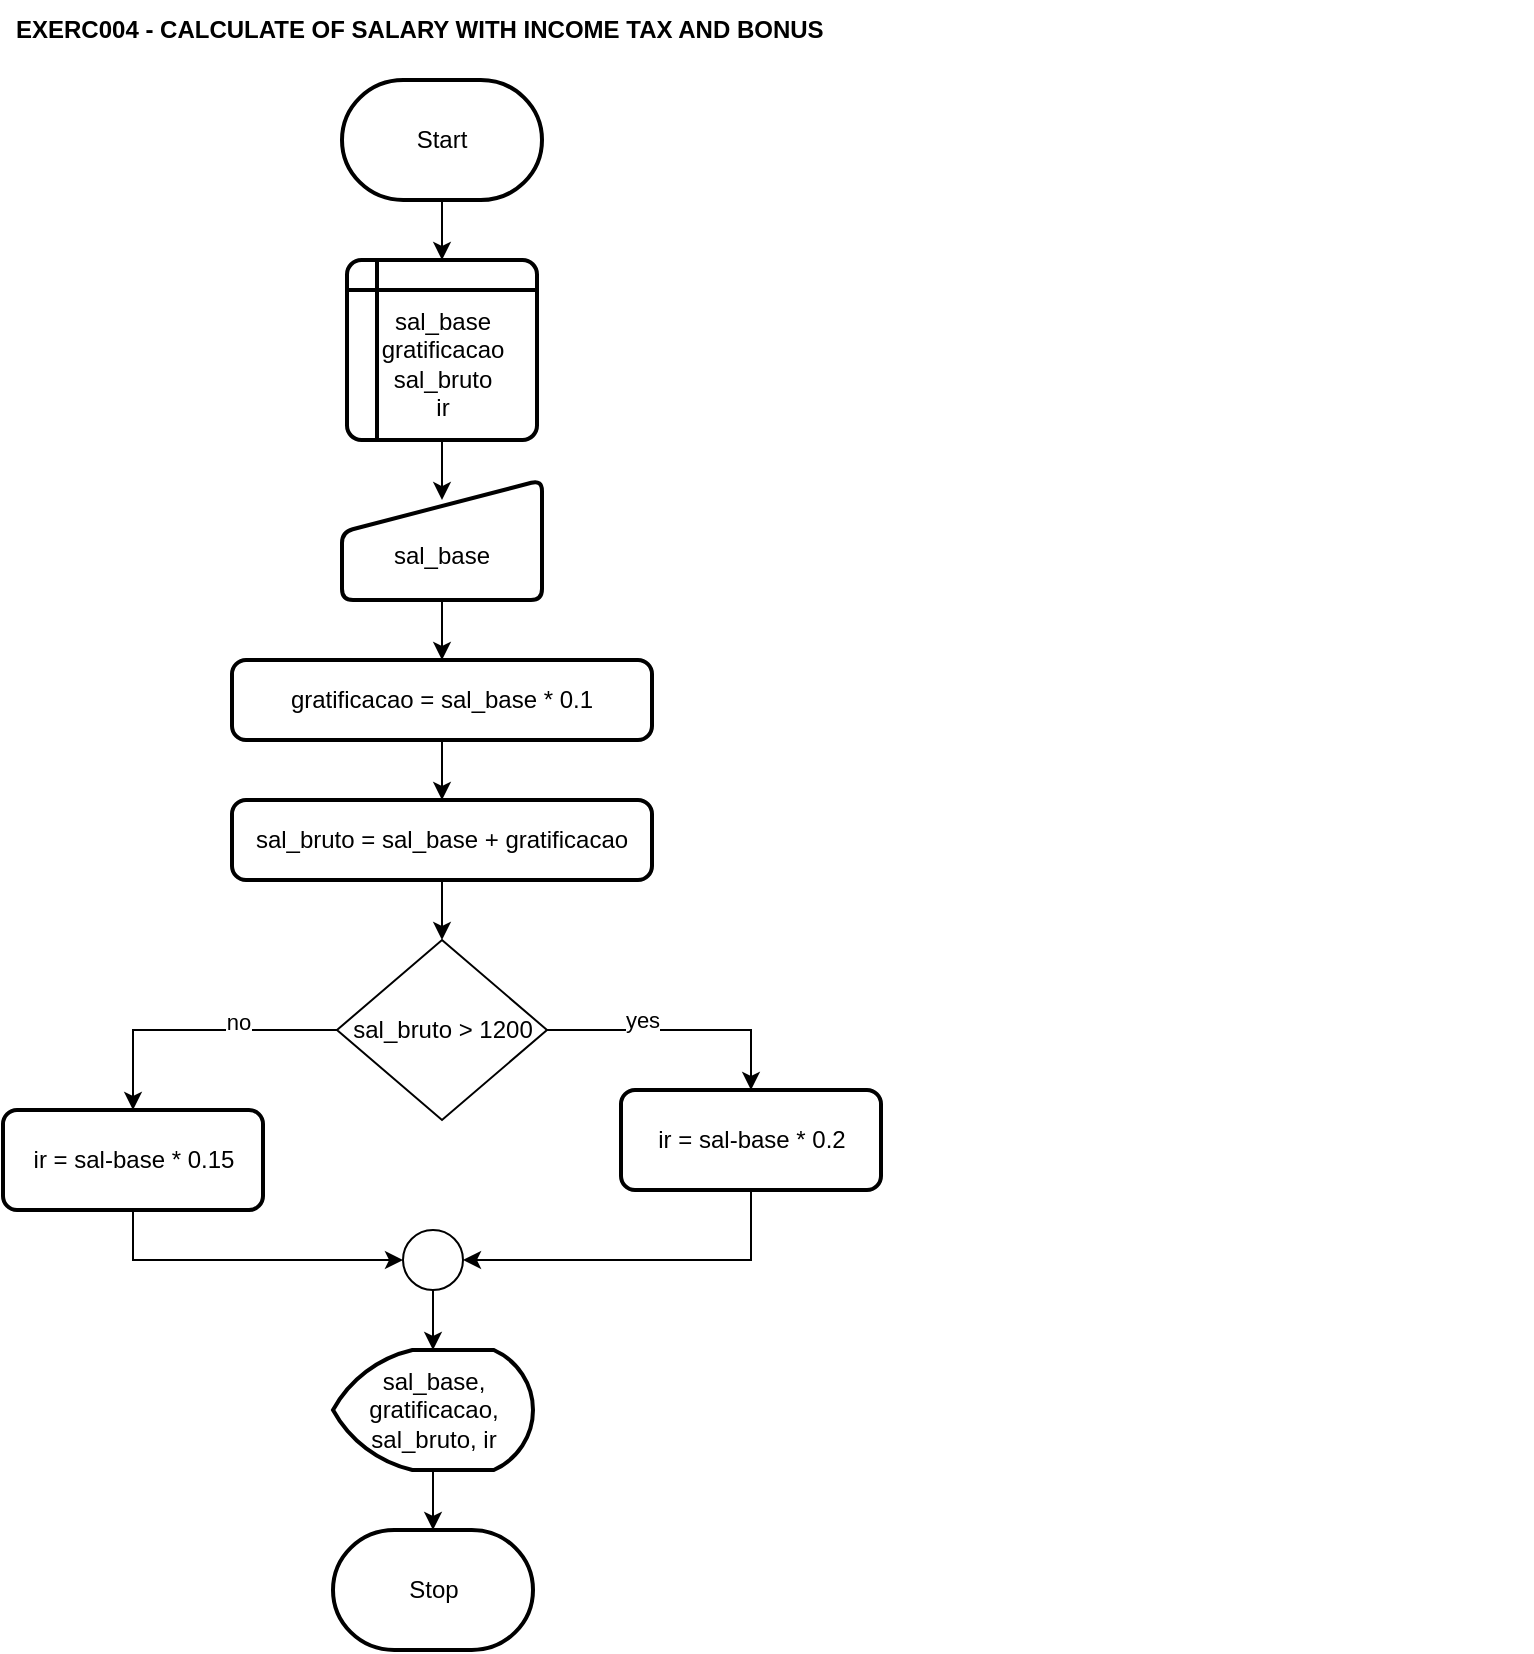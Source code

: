 <mxfile version="26.1.1">
  <diagram name="Página-1" id="bjhu3zyVDLnvNsSxfU65">
    <mxGraphModel dx="1434" dy="791" grid="1" gridSize="10" guides="1" tooltips="1" connect="1" arrows="1" fold="1" page="1" pageScale="1" pageWidth="827" pageHeight="1169" math="0" shadow="0">
      <root>
        <mxCell id="0" />
        <mxCell id="1" parent="0" />
        <mxCell id="Z9TVlHVPDBwcRvWiJy7N-2" value="Stop" style="strokeWidth=2;html=1;shape=mxgraph.flowchart.terminator;whiteSpace=wrap;" parent="1" vertex="1">
          <mxGeometry x="200.5" y="805" width="100" height="60" as="geometry" />
        </mxCell>
        <mxCell id="Z9TVlHVPDBwcRvWiJy7N-14" style="edgeStyle=orthogonalEdgeStyle;rounded=0;orthogonalLoop=1;jettySize=auto;html=1;exitX=0.5;exitY=1;exitDx=0;exitDy=0;exitPerimeter=0;entryX=0.5;entryY=0;entryDx=0;entryDy=0;" parent="1" source="Z9TVlHVPDBwcRvWiJy7N-5" target="Z9TVlHVPDBwcRvWiJy7N-7" edge="1">
          <mxGeometry relative="1" as="geometry" />
        </mxCell>
        <mxCell id="Z9TVlHVPDBwcRvWiJy7N-5" value="Start" style="strokeWidth=2;html=1;shape=mxgraph.flowchart.terminator;whiteSpace=wrap;" parent="1" vertex="1">
          <mxGeometry x="205" y="80" width="100" height="60" as="geometry" />
        </mxCell>
        <mxCell id="Z9TVlHVPDBwcRvWiJy7N-7" value="&lt;div&gt;&lt;br&gt;&lt;/div&gt;&lt;div&gt;sal_base&lt;/div&gt;&lt;div&gt;gratificacao&lt;/div&gt;&lt;div&gt;sal_bruto&lt;/div&gt;&lt;div&gt;ir&lt;/div&gt;" style="shape=internalStorage;whiteSpace=wrap;html=1;dx=15;dy=15;rounded=1;arcSize=8;strokeWidth=2;" parent="1" vertex="1">
          <mxGeometry x="207.5" y="170" width="95" height="90" as="geometry" />
        </mxCell>
        <mxCell id="Z9TVlHVPDBwcRvWiJy7N-24" style="edgeStyle=orthogonalEdgeStyle;rounded=0;orthogonalLoop=1;jettySize=auto;html=1;exitX=0.5;exitY=1;exitDx=0;exitDy=0;" parent="1" source="Z9TVlHVPDBwcRvWiJy7N-9" target="Z9TVlHVPDBwcRvWiJy7N-11" edge="1">
          <mxGeometry relative="1" as="geometry" />
        </mxCell>
        <mxCell id="Z9TVlHVPDBwcRvWiJy7N-9" value="&lt;div&gt;&lt;br&gt;&lt;/div&gt;&lt;div&gt;sal_base&lt;/div&gt;" style="html=1;strokeWidth=2;shape=manualInput;whiteSpace=wrap;rounded=1;size=26;arcSize=11;" parent="1" vertex="1">
          <mxGeometry x="205" y="280" width="100" height="60" as="geometry" />
        </mxCell>
        <mxCell id="Z9TVlHVPDBwcRvWiJy7N-25" style="edgeStyle=orthogonalEdgeStyle;rounded=0;orthogonalLoop=1;jettySize=auto;html=1;exitX=0.5;exitY=1;exitDx=0;exitDy=0;" parent="1" source="Z9TVlHVPDBwcRvWiJy7N-11" target="Z9TVlHVPDBwcRvWiJy7N-23" edge="1">
          <mxGeometry relative="1" as="geometry" />
        </mxCell>
        <mxCell id="Z9TVlHVPDBwcRvWiJy7N-11" value="gratificacao = sal_base * 0.1" style="rounded=1;whiteSpace=wrap;html=1;absoluteArcSize=1;arcSize=14;strokeWidth=2;" parent="1" vertex="1">
          <mxGeometry x="150" y="370" width="210" height="40" as="geometry" />
        </mxCell>
        <mxCell id="Z9TVlHVPDBwcRvWiJy7N-21" style="edgeStyle=orthogonalEdgeStyle;rounded=0;orthogonalLoop=1;jettySize=auto;html=1;exitX=0.5;exitY=1;exitDx=0;exitDy=0;exitPerimeter=0;" parent="1" source="Z9TVlHVPDBwcRvWiJy7N-12" target="Z9TVlHVPDBwcRvWiJy7N-2" edge="1">
          <mxGeometry relative="1" as="geometry" />
        </mxCell>
        <mxCell id="Z9TVlHVPDBwcRvWiJy7N-12" value="sal_base, gratificacao, sal_bruto, ir" style="strokeWidth=2;html=1;shape=mxgraph.flowchart.display;whiteSpace=wrap;" parent="1" vertex="1">
          <mxGeometry x="200.5" y="715" width="100" height="60" as="geometry" />
        </mxCell>
        <mxCell id="Z9TVlHVPDBwcRvWiJy7N-13" value="EXERC004 - CALCULATE OF SALARY WITH INCOME TAX AND BONUS" style="text;html=1;align=left;verticalAlign=middle;whiteSpace=wrap;rounded=0;fontStyle=1" parent="1" vertex="1">
          <mxGeometry x="40" y="40" width="760" height="30" as="geometry" />
        </mxCell>
        <mxCell id="Z9TVlHVPDBwcRvWiJy7N-15" style="edgeStyle=orthogonalEdgeStyle;rounded=0;orthogonalLoop=1;jettySize=auto;html=1;exitX=0.5;exitY=1;exitDx=0;exitDy=0;entryX=0.5;entryY=0.167;entryDx=0;entryDy=0;entryPerimeter=0;" parent="1" source="Z9TVlHVPDBwcRvWiJy7N-7" target="Z9TVlHVPDBwcRvWiJy7N-9" edge="1">
          <mxGeometry relative="1" as="geometry" />
        </mxCell>
        <mxCell id="Z9TVlHVPDBwcRvWiJy7N-27" style="edgeStyle=orthogonalEdgeStyle;rounded=0;orthogonalLoop=1;jettySize=auto;html=1;exitX=0.5;exitY=1;exitDx=0;exitDy=0;" parent="1" source="Z9TVlHVPDBwcRvWiJy7N-23" target="Z9TVlHVPDBwcRvWiJy7N-26" edge="1">
          <mxGeometry relative="1" as="geometry" />
        </mxCell>
        <mxCell id="Z9TVlHVPDBwcRvWiJy7N-23" value="sal_bruto = sal_base + gratificacao" style="rounded=1;whiteSpace=wrap;html=1;absoluteArcSize=1;arcSize=14;strokeWidth=2;" parent="1" vertex="1">
          <mxGeometry x="150" y="440" width="210" height="40" as="geometry" />
        </mxCell>
        <mxCell id="Z9TVlHVPDBwcRvWiJy7N-40" style="edgeStyle=orthogonalEdgeStyle;rounded=0;orthogonalLoop=1;jettySize=auto;html=1;exitX=0;exitY=0.5;exitDx=0;exitDy=0;entryX=0.5;entryY=0;entryDx=0;entryDy=0;" parent="1" source="Z9TVlHVPDBwcRvWiJy7N-26" target="Z9TVlHVPDBwcRvWiJy7N-28" edge="1">
          <mxGeometry relative="1" as="geometry" />
        </mxCell>
        <mxCell id="Z9TVlHVPDBwcRvWiJy7N-42" value="no" style="edgeLabel;html=1;align=center;verticalAlign=middle;resizable=0;points=[];" parent="Z9TVlHVPDBwcRvWiJy7N-40" vertex="1" connectable="0">
          <mxGeometry x="-0.289" y="-4" relative="1" as="geometry">
            <mxPoint x="1" as="offset" />
          </mxGeometry>
        </mxCell>
        <mxCell id="Z9TVlHVPDBwcRvWiJy7N-41" style="edgeStyle=orthogonalEdgeStyle;rounded=0;orthogonalLoop=1;jettySize=auto;html=1;exitX=1;exitY=0.5;exitDx=0;exitDy=0;entryX=0.5;entryY=0;entryDx=0;entryDy=0;" parent="1" source="Z9TVlHVPDBwcRvWiJy7N-26" target="Z9TVlHVPDBwcRvWiJy7N-29" edge="1">
          <mxGeometry relative="1" as="geometry" />
        </mxCell>
        <mxCell id="Z9TVlHVPDBwcRvWiJy7N-43" value="yes" style="edgeLabel;html=1;align=center;verticalAlign=middle;resizable=0;points=[];" parent="Z9TVlHVPDBwcRvWiJy7N-41" vertex="1" connectable="0">
          <mxGeometry x="-0.28" y="-4" relative="1" as="geometry">
            <mxPoint y="-9" as="offset" />
          </mxGeometry>
        </mxCell>
        <mxCell id="Z9TVlHVPDBwcRvWiJy7N-26" value="sal_bruto &amp;gt; 1200" style="rhombus;whiteSpace=wrap;html=1;" parent="1" vertex="1">
          <mxGeometry x="202.5" y="510" width="105" height="90" as="geometry" />
        </mxCell>
        <mxCell id="Z9TVlHVPDBwcRvWiJy7N-28" value="ir = sal-base * 0.15" style="rounded=1;whiteSpace=wrap;html=1;absoluteArcSize=1;arcSize=14;strokeWidth=2;" parent="1" vertex="1">
          <mxGeometry x="35.5" y="595" width="130" height="50" as="geometry" />
        </mxCell>
        <mxCell id="Z9TVlHVPDBwcRvWiJy7N-29" value="ir = sal-base * 0.2" style="rounded=1;whiteSpace=wrap;html=1;absoluteArcSize=1;arcSize=14;strokeWidth=2;" parent="1" vertex="1">
          <mxGeometry x="344.5" y="585" width="130" height="50" as="geometry" />
        </mxCell>
        <mxCell id="Z9TVlHVPDBwcRvWiJy7N-39" style="edgeStyle=orthogonalEdgeStyle;rounded=0;orthogonalLoop=1;jettySize=auto;html=1;exitX=0.5;exitY=1;exitDx=0;exitDy=0;exitPerimeter=0;" parent="1" source="Z9TVlHVPDBwcRvWiJy7N-36" target="Z9TVlHVPDBwcRvWiJy7N-12" edge="1">
          <mxGeometry relative="1" as="geometry" />
        </mxCell>
        <mxCell id="Z9TVlHVPDBwcRvWiJy7N-36" value="" style="verticalLabelPosition=bottom;verticalAlign=top;html=1;shape=mxgraph.flowchart.on-page_reference;" parent="1" vertex="1">
          <mxGeometry x="235.5" y="655" width="30" height="30" as="geometry" />
        </mxCell>
        <mxCell id="Z9TVlHVPDBwcRvWiJy7N-37" style="edgeStyle=orthogonalEdgeStyle;rounded=0;orthogonalLoop=1;jettySize=auto;html=1;exitX=0.5;exitY=1;exitDx=0;exitDy=0;entryX=0;entryY=0.5;entryDx=0;entryDy=0;entryPerimeter=0;" parent="1" source="Z9TVlHVPDBwcRvWiJy7N-28" target="Z9TVlHVPDBwcRvWiJy7N-36" edge="1">
          <mxGeometry relative="1" as="geometry" />
        </mxCell>
        <mxCell id="Z9TVlHVPDBwcRvWiJy7N-38" style="edgeStyle=orthogonalEdgeStyle;rounded=0;orthogonalLoop=1;jettySize=auto;html=1;exitX=0.5;exitY=1;exitDx=0;exitDy=0;entryX=1;entryY=0.5;entryDx=0;entryDy=0;entryPerimeter=0;" parent="1" source="Z9TVlHVPDBwcRvWiJy7N-29" target="Z9TVlHVPDBwcRvWiJy7N-36" edge="1">
          <mxGeometry relative="1" as="geometry" />
        </mxCell>
      </root>
    </mxGraphModel>
  </diagram>
</mxfile>
